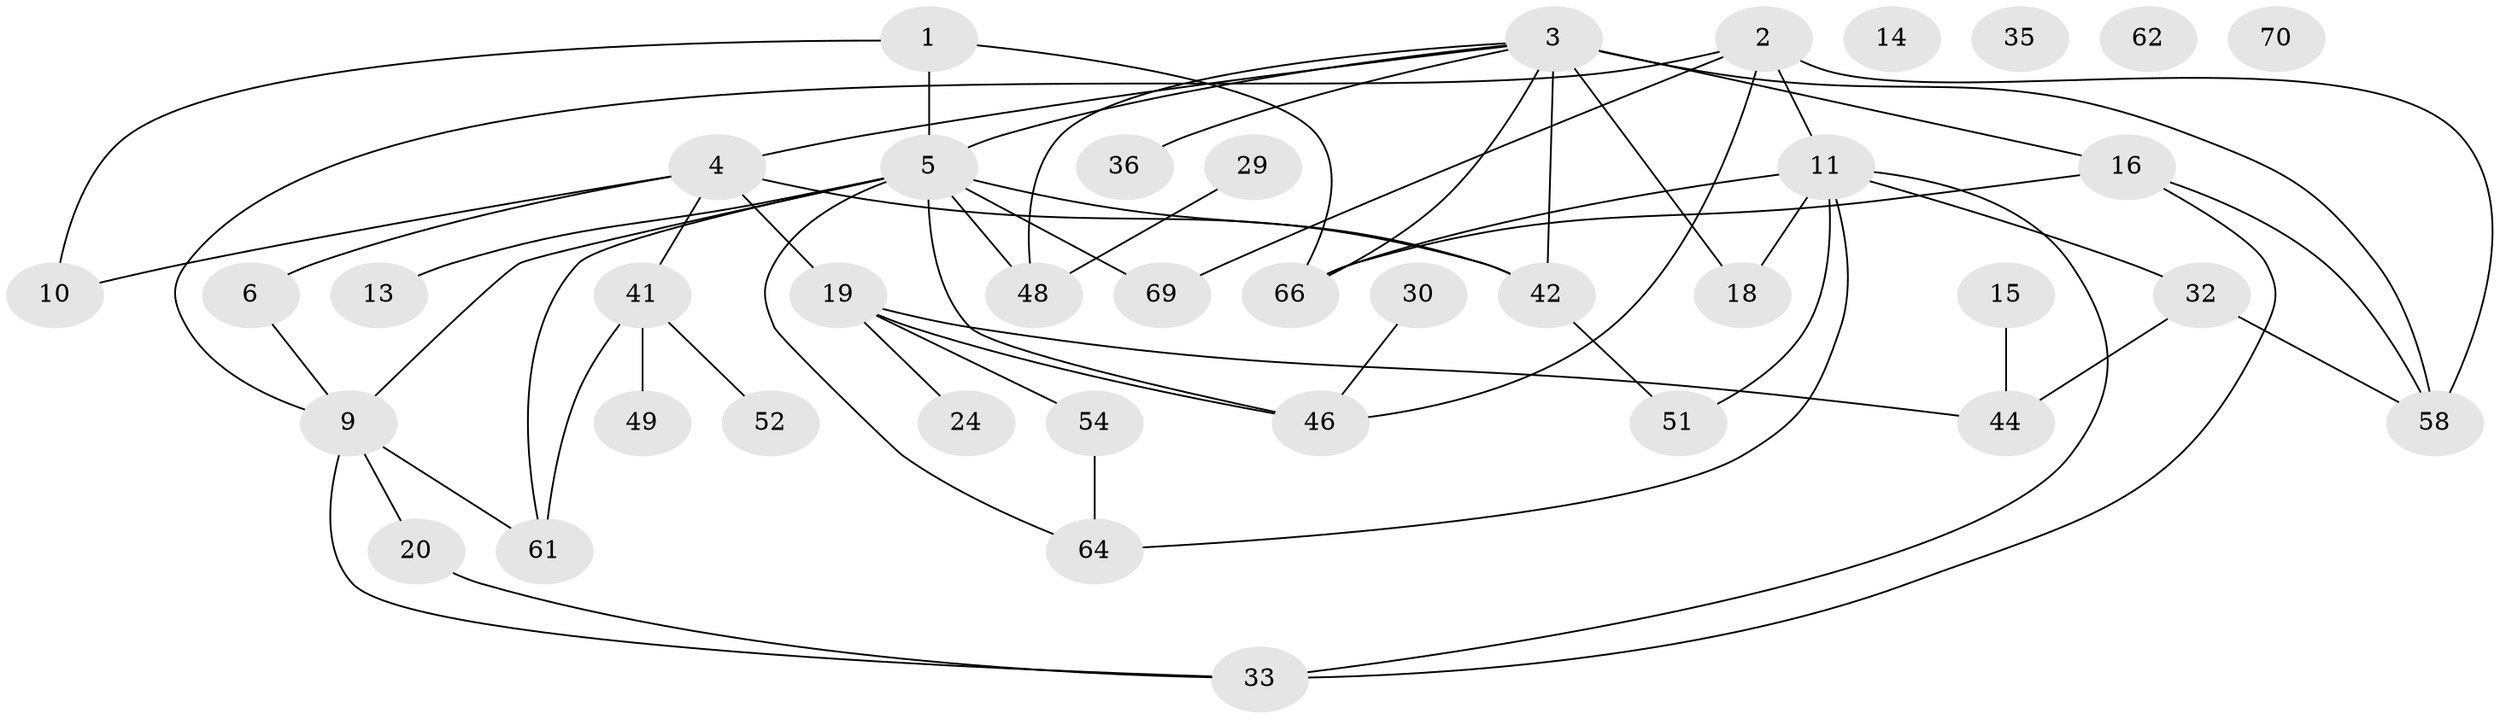 // original degree distribution, {1: 0.19230769230769232, 4: 0.14102564102564102, 5: 0.0641025641025641, 3: 0.21794871794871795, 2: 0.28205128205128205, 0: 0.05128205128205128, 6: 0.038461538461538464, 7: 0.01282051282051282}
// Generated by graph-tools (version 1.1) at 2025/16/03/04/25 18:16:32]
// undirected, 39 vertices, 58 edges
graph export_dot {
graph [start="1"]
  node [color=gray90,style=filled];
  1 [super="+28"];
  2 [super="+23+17"];
  3 [super="+8+25+37+26+57"];
  4 [super="+7"];
  5 [super="+21+22+34"];
  6 [super="+71"];
  9 [super="+43"];
  10 [super="+12"];
  11 [super="+27"];
  13;
  14;
  15;
  16 [super="+76"];
  18 [super="+53+39"];
  19 [super="+45"];
  20;
  24;
  29;
  30;
  32 [super="+67+40"];
  33;
  35;
  36 [super="+50"];
  41 [super="+55"];
  42;
  44 [super="+59"];
  46 [super="+47"];
  48;
  49;
  51;
  52;
  54 [super="+63"];
  58 [super="+72"];
  61;
  62;
  64 [super="+65"];
  66 [super="+73"];
  69;
  70;
  1 -- 10;
  1 -- 66;
  1 -- 5;
  2 -- 58;
  2 -- 69;
  2 -- 11 [weight=2];
  2 -- 9;
  2 -- 46;
  3 -- 4;
  3 -- 5;
  3 -- 36;
  3 -- 18 [weight=2];
  3 -- 58 [weight=2];
  3 -- 66;
  3 -- 48;
  3 -- 16;
  3 -- 42;
  4 -- 42;
  4 -- 41;
  4 -- 10;
  4 -- 6;
  4 -- 19;
  5 -- 42;
  5 -- 48;
  5 -- 61;
  5 -- 69;
  5 -- 13;
  5 -- 46;
  5 -- 9;
  5 -- 64;
  6 -- 9;
  9 -- 33;
  9 -- 20;
  9 -- 61;
  11 -- 32 [weight=2];
  11 -- 33;
  11 -- 66 [weight=2];
  11 -- 64;
  11 -- 51;
  11 -- 18;
  15 -- 44;
  16 -- 33;
  16 -- 58;
  16 -- 66;
  19 -- 54;
  19 -- 24;
  19 -- 44;
  19 -- 46;
  20 -- 33;
  29 -- 48;
  30 -- 46;
  32 -- 58;
  32 -- 44;
  41 -- 52;
  41 -- 61;
  41 -- 49;
  42 -- 51;
  54 -- 64;
}
